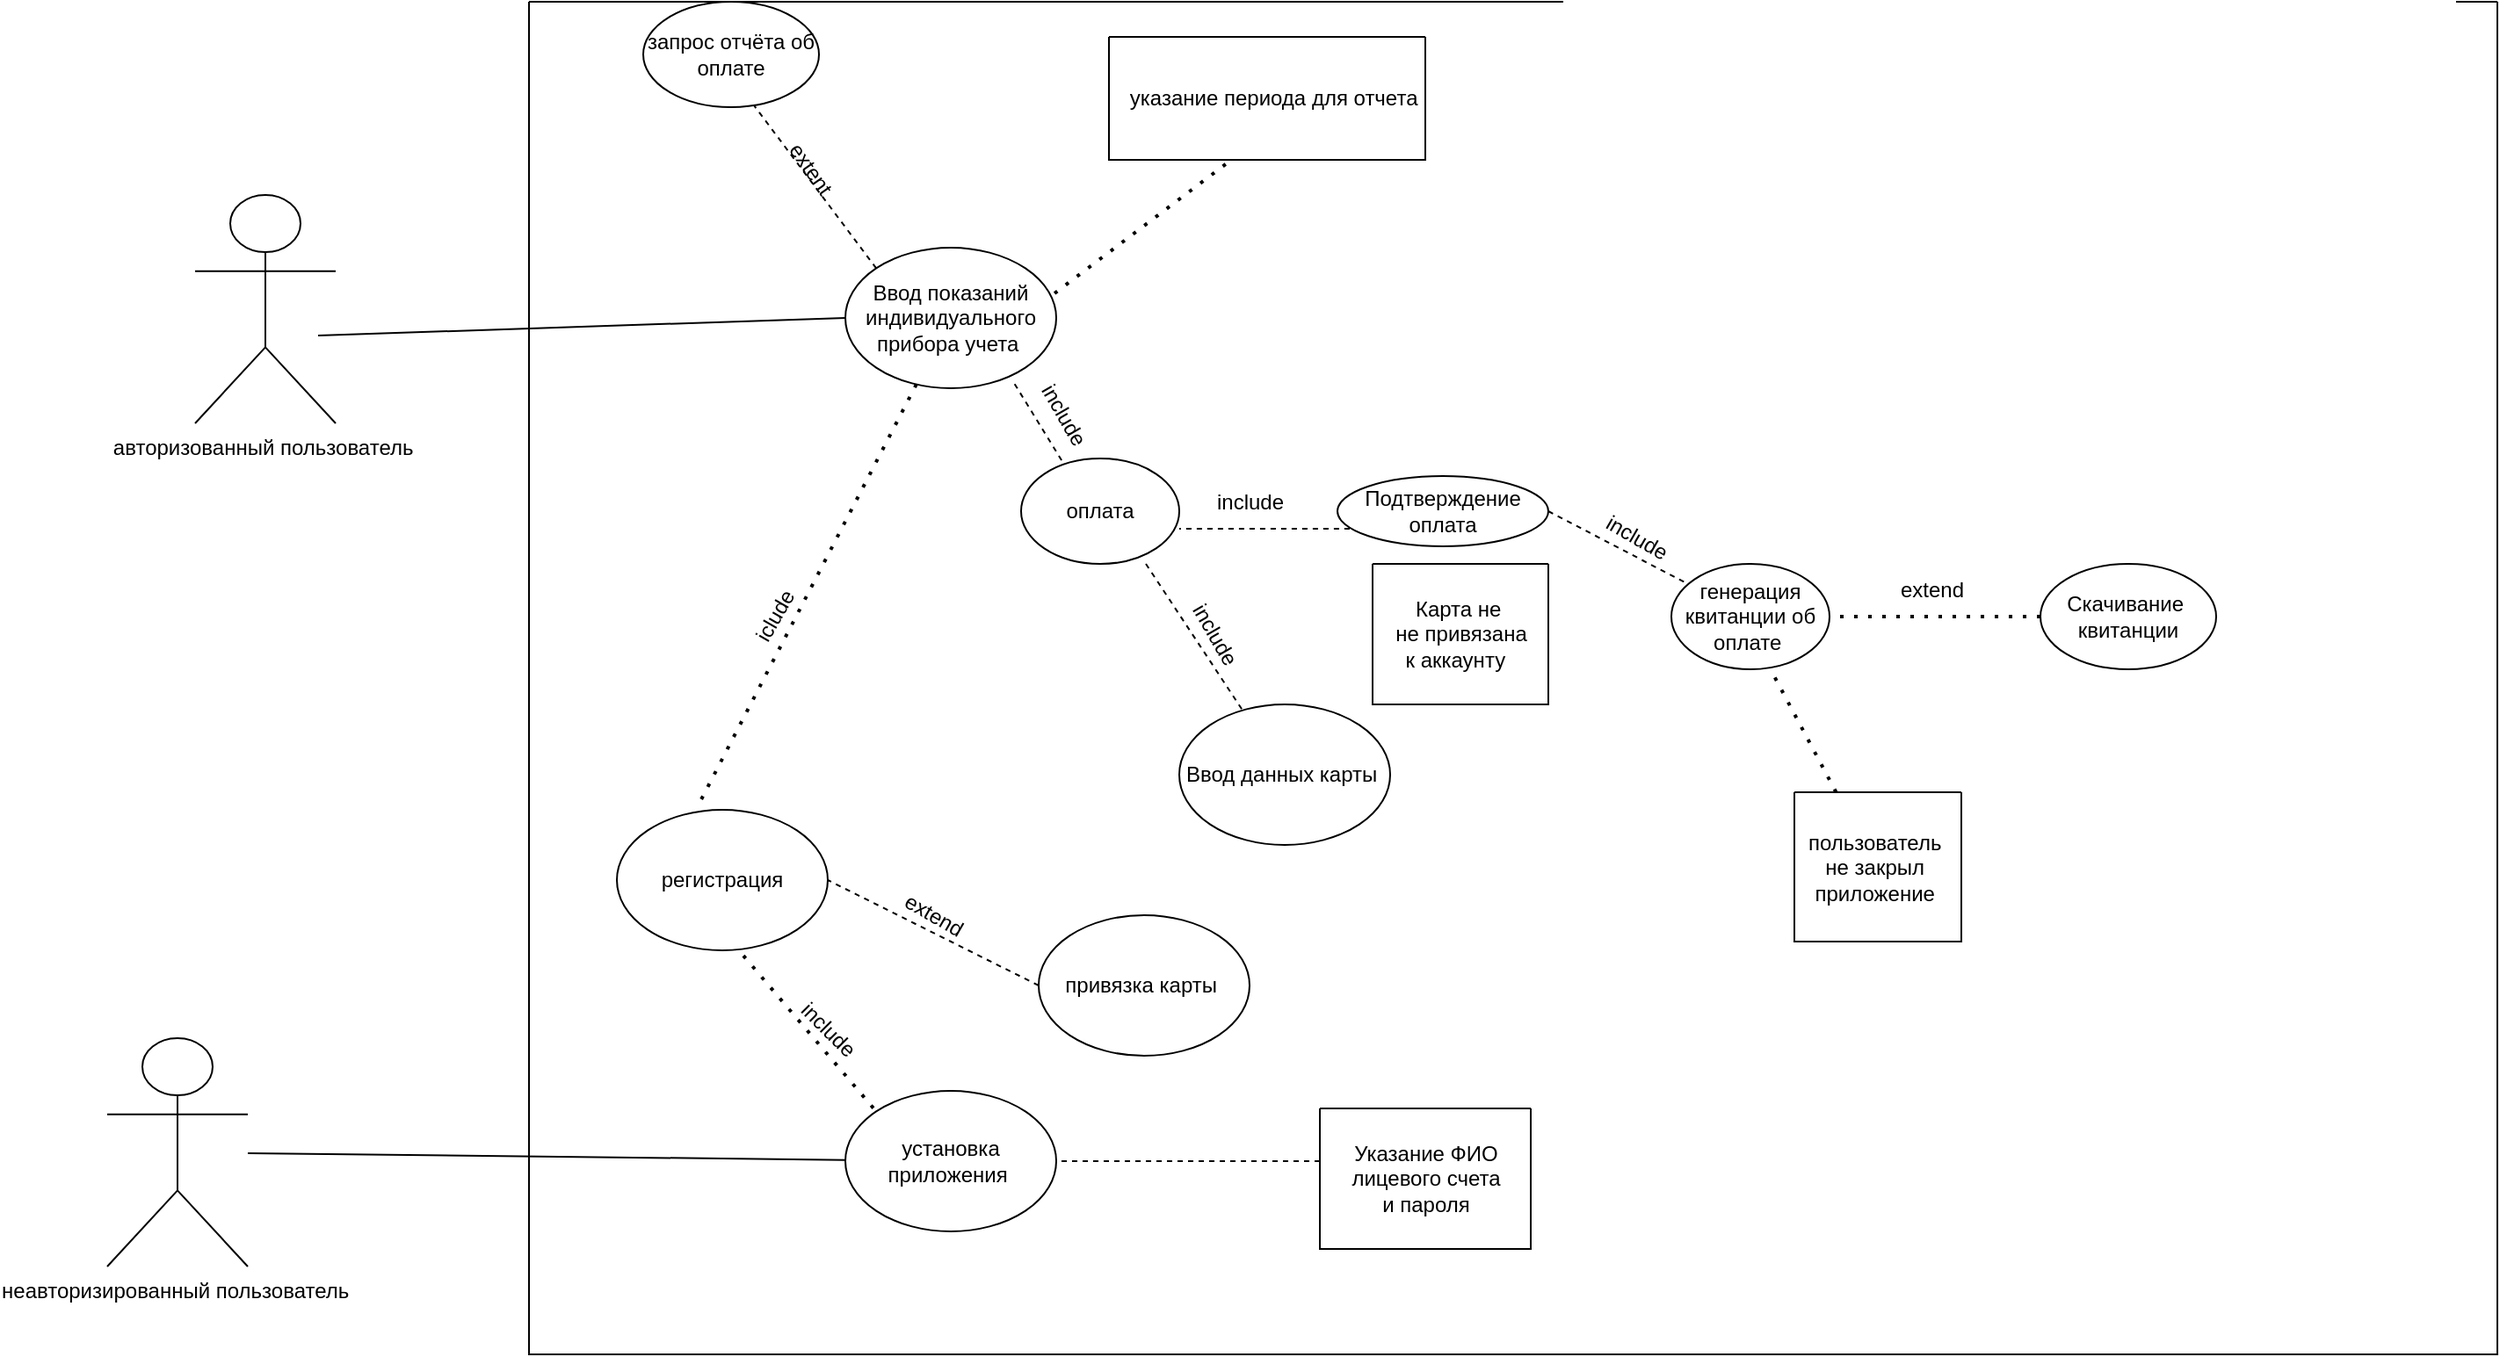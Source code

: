 <mxfile version="20.4.1" type="device"><diagram id="5HPUrrcs3or165bMN4cU" name="Страница 1"><mxGraphModel dx="2249" dy="1963" grid="1" gridSize="10" guides="1" tooltips="1" connect="1" arrows="1" fold="1" page="1" pageScale="1" pageWidth="827" pageHeight="1169" math="0" shadow="0"><root><mxCell id="0"/><mxCell id="1" parent="0"/><mxCell id="zjX1cnB_PM9ifFwJtQkD-1" value="авторизованный пользователь&amp;nbsp;&lt;br&gt;" style="shape=umlActor;verticalLabelPosition=bottom;verticalAlign=top;html=1;outlineConnect=0;" parent="1" vertex="1"><mxGeometry x="-110" y="40" width="80" height="130" as="geometry"/></mxCell><mxCell id="zjX1cnB_PM9ifFwJtQkD-2" value="неавторизированный пользователь&amp;nbsp;" style="shape=umlActor;verticalLabelPosition=bottom;verticalAlign=top;html=1;outlineConnect=0;" parent="1" vertex="1"><mxGeometry x="-160" y="520" width="80" height="130" as="geometry"/></mxCell><mxCell id="zjX1cnB_PM9ifFwJtQkD-5" value="" style="endArrow=none;html=1;rounded=0;entryX=0;entryY=0.5;entryDx=0;entryDy=0;" parent="1" target="zjX1cnB_PM9ifFwJtQkD-6" edge="1"><mxGeometry width="50" height="50" relative="1" as="geometry"><mxPoint x="-40" y="120" as="sourcePoint"/><mxPoint x="100" y="120" as="targetPoint"/><Array as="points"><mxPoint x="-40" y="120"/></Array></mxGeometry></mxCell><mxCell id="zjX1cnB_PM9ifFwJtQkD-8" value="" style="swimlane;startSize=0;" parent="1" vertex="1"><mxGeometry x="80" y="-70" width="1120" height="770" as="geometry"/></mxCell><mxCell id="zjX1cnB_PM9ifFwJtQkD-7" value="запрос отчёта об оплате" style="ellipse;whiteSpace=wrap;html=1;" parent="zjX1cnB_PM9ifFwJtQkD-8" vertex="1"><mxGeometry x="65" width="100" height="60" as="geometry"/></mxCell><mxCell id="zjX1cnB_PM9ifFwJtQkD-10" value="extent" style="text;html=1;align=center;verticalAlign=middle;resizable=0;points=[];autosize=1;strokeColor=none;fillColor=none;rotation=55;" parent="zjX1cnB_PM9ifFwJtQkD-8" vertex="1"><mxGeometry x="130" y="80" width="60" height="30" as="geometry"/></mxCell><mxCell id="zjX1cnB_PM9ifFwJtQkD-18" value="оплата" style="ellipse;whiteSpace=wrap;html=1;" parent="zjX1cnB_PM9ifFwJtQkD-8" vertex="1"><mxGeometry x="280" y="260" width="90" height="60" as="geometry"/></mxCell><mxCell id="zjX1cnB_PM9ifFwJtQkD-20" value="include" style="text;html=1;align=center;verticalAlign=middle;resizable=0;points=[];autosize=1;strokeColor=none;fillColor=none;rotation=60;" parent="zjX1cnB_PM9ifFwJtQkD-8" vertex="1"><mxGeometry x="274" y="220" width="60" height="30" as="geometry"/></mxCell><mxCell id="zjX1cnB_PM9ifFwJtQkD-22" value="Подтверждение оплата" style="ellipse;whiteSpace=wrap;html=1;" parent="zjX1cnB_PM9ifFwJtQkD-8" vertex="1"><mxGeometry x="460" y="270" width="120" height="40" as="geometry"/></mxCell><mxCell id="zjX1cnB_PM9ifFwJtQkD-24" value="include" style="text;html=1;align=center;verticalAlign=middle;resizable=0;points=[];autosize=1;strokeColor=none;fillColor=none;" parent="zjX1cnB_PM9ifFwJtQkD-8" vertex="1"><mxGeometry x="380" y="270" width="60" height="30" as="geometry"/></mxCell><mxCell id="zjX1cnB_PM9ifFwJtQkD-27" value="генерация квитанции об оплате&amp;nbsp;" style="ellipse;whiteSpace=wrap;html=1;" parent="zjX1cnB_PM9ifFwJtQkD-8" vertex="1"><mxGeometry x="650" y="320" width="90" height="60" as="geometry"/></mxCell><mxCell id="zjX1cnB_PM9ifFwJtQkD-28" value="include" style="text;html=1;align=center;verticalAlign=middle;resizable=0;points=[];autosize=1;strokeColor=none;fillColor=none;rotation=30;" parent="zjX1cnB_PM9ifFwJtQkD-8" vertex="1"><mxGeometry x="600" y="290" width="60" height="30" as="geometry"/></mxCell><mxCell id="zjX1cnB_PM9ifFwJtQkD-29" value="Скачивание&amp;nbsp;&lt;br&gt;квитанции" style="ellipse;whiteSpace=wrap;html=1;" parent="zjX1cnB_PM9ifFwJtQkD-8" vertex="1"><mxGeometry x="860" y="320" width="100" height="60" as="geometry"/></mxCell><mxCell id="zjX1cnB_PM9ifFwJtQkD-34" value="" style="swimlane;startSize=0;" parent="zjX1cnB_PM9ifFwJtQkD-8" vertex="1"><mxGeometry x="720" y="450" width="95" height="85" as="geometry"/></mxCell><mxCell id="zjX1cnB_PM9ifFwJtQkD-36" value="пользователь&amp;nbsp;&lt;br&gt;не закрыл&amp;nbsp;&lt;br&gt;приложение&amp;nbsp;" style="text;html=1;align=center;verticalAlign=middle;resizable=0;points=[];autosize=1;strokeColor=none;fillColor=none;" parent="zjX1cnB_PM9ifFwJtQkD-34" vertex="1"><mxGeometry x="-3" y="12.5" width="100" height="60" as="geometry"/></mxCell><mxCell id="zjX1cnB_PM9ifFwJtQkD-39" value="Ввод данных карты&amp;nbsp;" style="ellipse;whiteSpace=wrap;html=1;" parent="zjX1cnB_PM9ifFwJtQkD-8" vertex="1"><mxGeometry x="370" y="400" width="120" height="80" as="geometry"/></mxCell><mxCell id="zjX1cnB_PM9ifFwJtQkD-38" value="" style="endArrow=none;dashed=1;html=1;rounded=0;exitX=0.789;exitY=1;exitDx=0;exitDy=0;exitPerimeter=0;" parent="zjX1cnB_PM9ifFwJtQkD-8" source="zjX1cnB_PM9ifFwJtQkD-18" target="zjX1cnB_PM9ifFwJtQkD-39" edge="1"><mxGeometry width="50" height="50" relative="1" as="geometry"><mxPoint x="610" y="350" as="sourcePoint"/><mxPoint x="660" y="300" as="targetPoint"/></mxGeometry></mxCell><mxCell id="zjX1cnB_PM9ifFwJtQkD-40" value="include" style="text;html=1;align=center;verticalAlign=middle;resizable=0;points=[];autosize=1;strokeColor=none;fillColor=none;rotation=60;" parent="zjX1cnB_PM9ifFwJtQkD-8" vertex="1"><mxGeometry x="360" y="345" width="60" height="30" as="geometry"/></mxCell><mxCell id="zjX1cnB_PM9ifFwJtQkD-54" value="установка приложения&amp;nbsp;" style="ellipse;whiteSpace=wrap;html=1;" parent="zjX1cnB_PM9ifFwJtQkD-8" vertex="1"><mxGeometry x="180" y="620" width="120" height="80" as="geometry"/></mxCell><mxCell id="zjX1cnB_PM9ifFwJtQkD-60" value="" style="swimlane;startSize=0;" parent="zjX1cnB_PM9ifFwJtQkD-8" vertex="1"><mxGeometry x="450" y="630" width="120" height="80" as="geometry"/></mxCell><mxCell id="zjX1cnB_PM9ifFwJtQkD-61" value="Указание ФИО&lt;br&gt;лицевого счета&lt;br&gt;и пароля" style="text;html=1;align=center;verticalAlign=middle;resizable=0;points=[];autosize=1;strokeColor=none;fillColor=none;" parent="zjX1cnB_PM9ifFwJtQkD-60" vertex="1"><mxGeometry x="5" y="10" width="110" height="60" as="geometry"/></mxCell><mxCell id="zjX1cnB_PM9ifFwJtQkD-62" value="регистрация" style="ellipse;whiteSpace=wrap;html=1;" parent="zjX1cnB_PM9ifFwJtQkD-8" vertex="1"><mxGeometry x="50" y="460" width="120" height="80" as="geometry"/></mxCell><mxCell id="zjX1cnB_PM9ifFwJtQkD-67" value="include" style="text;html=1;align=center;verticalAlign=middle;resizable=0;points=[];autosize=1;strokeColor=none;fillColor=none;rotation=45;" parent="zjX1cnB_PM9ifFwJtQkD-8" vertex="1"><mxGeometry x="140" y="570" width="60" height="30" as="geometry"/></mxCell><mxCell id="zjX1cnB_PM9ifFwJtQkD-68" value="iclude" style="text;html=1;align=center;verticalAlign=middle;resizable=0;points=[];autosize=1;strokeColor=none;fillColor=none;rotation=-60;" parent="zjX1cnB_PM9ifFwJtQkD-8" vertex="1"><mxGeometry x="115" y="335" width="50" height="30" as="geometry"/></mxCell><mxCell id="zjX1cnB_PM9ifFwJtQkD-70" value="привязка карты&amp;nbsp;" style="ellipse;whiteSpace=wrap;html=1;" parent="zjX1cnB_PM9ifFwJtQkD-8" vertex="1"><mxGeometry x="290" y="520" width="120" height="80" as="geometry"/></mxCell><mxCell id="zjX1cnB_PM9ifFwJtQkD-69" value="" style="endArrow=none;dashed=1;html=1;rounded=0;entryX=1;entryY=0.5;entryDx=0;entryDy=0;exitX=0;exitY=0.5;exitDx=0;exitDy=0;" parent="zjX1cnB_PM9ifFwJtQkD-8" source="zjX1cnB_PM9ifFwJtQkD-70" target="zjX1cnB_PM9ifFwJtQkD-62" edge="1"><mxGeometry width="50" height="50" relative="1" as="geometry"><mxPoint x="370" y="430" as="sourcePoint"/><mxPoint x="420" y="380" as="targetPoint"/></mxGeometry></mxCell><mxCell id="zjX1cnB_PM9ifFwJtQkD-71" value="extend" style="text;html=1;align=center;verticalAlign=middle;resizable=0;points=[];autosize=1;strokeColor=none;fillColor=none;rotation=30;" parent="zjX1cnB_PM9ifFwJtQkD-8" vertex="1"><mxGeometry x="200" y="505" width="60" height="30" as="geometry"/></mxCell><mxCell id="zjX1cnB_PM9ifFwJtQkD-16" value="" style="swimlane;startSize=0;rotation=-180;direction=west;" parent="zjX1cnB_PM9ifFwJtQkD-8" vertex="1"><mxGeometry x="330" y="20" width="180" height="70" as="geometry"/></mxCell><mxCell id="zjX1cnB_PM9ifFwJtQkD-17" value="указание периода для отчета&amp;nbsp;" style="text;html=1;align=center;verticalAlign=middle;resizable=0;points=[];autosize=1;strokeColor=none;fillColor=none;rotation=0;" parent="zjX1cnB_PM9ifFwJtQkD-16" vertex="1"><mxGeometry y="20" width="190" height="30" as="geometry"/></mxCell><mxCell id="zjX1cnB_PM9ifFwJtQkD-31" value="extend" style="text;html=1;align=center;verticalAlign=middle;resizable=0;points=[];autosize=1;strokeColor=none;fillColor=none;" parent="zjX1cnB_PM9ifFwJtQkD-8" vertex="1"><mxGeometry x="767.5" y="320" width="60" height="30" as="geometry"/></mxCell><mxCell id="CRGPG5a9x6aZj5Qqbi0V-3" value="" style="endArrow=none;dashed=1;html=1;dashPattern=1 3;strokeWidth=2;rounded=0;entryX=1;entryY=0.5;entryDx=0;entryDy=0;exitX=0;exitY=0.5;exitDx=0;exitDy=0;" edge="1" parent="zjX1cnB_PM9ifFwJtQkD-8" source="zjX1cnB_PM9ifFwJtQkD-29" target="zjX1cnB_PM9ifFwJtQkD-27"><mxGeometry width="50" height="50" relative="1" as="geometry"><mxPoint x="440" y="590" as="sourcePoint"/><mxPoint x="490" y="540" as="targetPoint"/></mxGeometry></mxCell><mxCell id="CRGPG5a9x6aZj5Qqbi0V-4" value="" style="endArrow=none;dashed=1;html=1;dashPattern=1 3;strokeWidth=2;rounded=0;entryX=0.633;entryY=1.017;entryDx=0;entryDy=0;entryPerimeter=0;exitX=0.25;exitY=0;exitDx=0;exitDy=0;" edge="1" parent="zjX1cnB_PM9ifFwJtQkD-8" source="zjX1cnB_PM9ifFwJtQkD-34" target="zjX1cnB_PM9ifFwJtQkD-27"><mxGeometry width="50" height="50" relative="1" as="geometry"><mxPoint x="440" y="590" as="sourcePoint"/><mxPoint x="490" y="540" as="targetPoint"/></mxGeometry></mxCell><mxCell id="zjX1cnB_PM9ifFwJtQkD-26" value="" style="endArrow=none;dashed=1;html=1;rounded=0;exitX=1;exitY=0.5;exitDx=0;exitDy=0;" parent="zjX1cnB_PM9ifFwJtQkD-8" source="zjX1cnB_PM9ifFwJtQkD-22" edge="1" target="zjX1cnB_PM9ifFwJtQkD-27"><mxGeometry width="50" height="50" relative="1" as="geometry"><mxPoint x="580" y="400" as="sourcePoint"/><mxPoint x="630" y="350" as="targetPoint"/></mxGeometry></mxCell><mxCell id="CRGPG5a9x6aZj5Qqbi0V-7" value="" style="endArrow=none;dashed=1;html=1;rounded=0;exitX=0.058;exitY=0.75;exitDx=0;exitDy=0;exitPerimeter=0;" edge="1" parent="zjX1cnB_PM9ifFwJtQkD-8" source="zjX1cnB_PM9ifFwJtQkD-22"><mxGeometry width="50" height="50" relative="1" as="geometry"><mxPoint x="440" y="390" as="sourcePoint"/><mxPoint x="370" y="300" as="targetPoint"/></mxGeometry></mxCell><mxCell id="zjX1cnB_PM9ifFwJtQkD-41" value="" style="swimlane;startSize=0;" parent="zjX1cnB_PM9ifFwJtQkD-8" vertex="1"><mxGeometry x="480" y="320" width="100" height="80" as="geometry"/></mxCell><mxCell id="zjX1cnB_PM9ifFwJtQkD-43" value="Карта не&amp;nbsp;&lt;br&gt;не привязана&lt;br&gt;к аккаунту&amp;nbsp;&amp;nbsp;" style="text;html=1;align=center;verticalAlign=middle;resizable=0;points=[];autosize=1;strokeColor=none;fillColor=none;" parent="zjX1cnB_PM9ifFwJtQkD-41" vertex="1"><mxGeometry y="10" width="100" height="60" as="geometry"/></mxCell><mxCell id="CRGPG5a9x6aZj5Qqbi0V-8" value="" style="endArrow=none;dashed=1;html=1;dashPattern=1 3;strokeWidth=2;rounded=0;entryX=0;entryY=0;entryDx=0;entryDy=0;exitX=0.6;exitY=1.038;exitDx=0;exitDy=0;exitPerimeter=0;" edge="1" parent="zjX1cnB_PM9ifFwJtQkD-8" source="zjX1cnB_PM9ifFwJtQkD-62" target="zjX1cnB_PM9ifFwJtQkD-54"><mxGeometry width="50" height="50" relative="1" as="geometry"><mxPoint x="440" y="400" as="sourcePoint"/><mxPoint x="490" y="350" as="targetPoint"/></mxGeometry></mxCell><mxCell id="CRGPG5a9x6aZj5Qqbi0V-9" value="" style="endArrow=none;dashed=1;html=1;rounded=0;entryX=1;entryY=0.5;entryDx=0;entryDy=0;" edge="1" parent="zjX1cnB_PM9ifFwJtQkD-8" target="zjX1cnB_PM9ifFwJtQkD-54"><mxGeometry width="50" height="50" relative="1" as="geometry"><mxPoint x="450" y="660" as="sourcePoint"/><mxPoint x="490" y="350" as="targetPoint"/></mxGeometry></mxCell><mxCell id="zjX1cnB_PM9ifFwJtQkD-6" value="Ввод показаний индивидуального прибора учета&amp;nbsp;" style="ellipse;whiteSpace=wrap;html=1;" parent="zjX1cnB_PM9ifFwJtQkD-8" vertex="1"><mxGeometry x="180" y="140" width="120" height="80" as="geometry"/></mxCell><mxCell id="zjX1cnB_PM9ifFwJtQkD-57" value="" style="endArrow=none;dashed=1;html=1;rounded=0;entryX=0.63;entryY=0.983;entryDx=0;entryDy=0;entryPerimeter=0;exitX=0;exitY=0;exitDx=0;exitDy=0;" parent="zjX1cnB_PM9ifFwJtQkD-8" source="zjX1cnB_PM9ifFwJtQkD-6" target="zjX1cnB_PM9ifFwJtQkD-7" edge="1"><mxGeometry width="50" height="50" relative="1" as="geometry"><mxPoint x="370" y="450" as="sourcePoint"/><mxPoint x="420" y="400" as="targetPoint"/></mxGeometry></mxCell><mxCell id="zjX1cnB_PM9ifFwJtQkD-65" value="" style="endArrow=none;dashed=1;html=1;dashPattern=1 3;strokeWidth=2;rounded=0;entryX=0.382;entryY=-0.021;entryDx=0;entryDy=0;entryPerimeter=0;" parent="zjX1cnB_PM9ifFwJtQkD-8" source="zjX1cnB_PM9ifFwJtQkD-6" target="zjX1cnB_PM9ifFwJtQkD-62" edge="1"><mxGeometry width="50" height="50" relative="1" as="geometry"><mxPoint x="370" y="440" as="sourcePoint"/><mxPoint x="420" y="390" as="targetPoint"/></mxGeometry></mxCell><mxCell id="CRGPG5a9x6aZj5Qqbi0V-2" value="" style="endArrow=none;dashed=1;html=1;dashPattern=1 3;strokeWidth=2;rounded=0;entryX=0.372;entryY=1.029;entryDx=0;entryDy=0;entryPerimeter=0;exitX=0.992;exitY=0.325;exitDx=0;exitDy=0;exitPerimeter=0;" edge="1" parent="zjX1cnB_PM9ifFwJtQkD-8" source="zjX1cnB_PM9ifFwJtQkD-6" target="zjX1cnB_PM9ifFwJtQkD-16"><mxGeometry width="50" height="50" relative="1" as="geometry"><mxPoint x="440" y="400" as="sourcePoint"/><mxPoint x="490" y="350" as="targetPoint"/></mxGeometry></mxCell><mxCell id="CRGPG5a9x6aZj5Qqbi0V-10" value="" style="endArrow=none;dashed=1;html=1;rounded=0;exitX=0.256;exitY=0.017;exitDx=0;exitDy=0;exitPerimeter=0;entryX=0.8;entryY=0.963;entryDx=0;entryDy=0;entryPerimeter=0;" edge="1" parent="zjX1cnB_PM9ifFwJtQkD-8" source="zjX1cnB_PM9ifFwJtQkD-18" target="zjX1cnB_PM9ifFwJtQkD-6"><mxGeometry width="50" height="50" relative="1" as="geometry"><mxPoint x="440" y="400" as="sourcePoint"/><mxPoint x="490" y="350" as="targetPoint"/></mxGeometry></mxCell><mxCell id="zjX1cnB_PM9ifFwJtQkD-19" value="" style="endArrow=none;dashed=1;html=1;rounded=0;strokeColor=none;" parent="1" source="zjX1cnB_PM9ifFwJtQkD-18" edge="1"><mxGeometry width="50" height="50" relative="1" as="geometry"><mxPoint x="660" y="450" as="sourcePoint"/><mxPoint x="340" y="180" as="targetPoint"/><Array as="points"><mxPoint x="360" y="210"/><mxPoint x="340" y="180"/></Array></mxGeometry></mxCell><mxCell id="CRGPG5a9x6aZj5Qqbi0V-11" value="" style="endArrow=none;html=1;rounded=0;" edge="1" parent="1" source="zjX1cnB_PM9ifFwJtQkD-54" target="zjX1cnB_PM9ifFwJtQkD-2"><mxGeometry width="50" height="50" relative="1" as="geometry"><mxPoint x="520" y="330" as="sourcePoint"/><mxPoint x="570" y="280" as="targetPoint"/></mxGeometry></mxCell></root></mxGraphModel></diagram></mxfile>